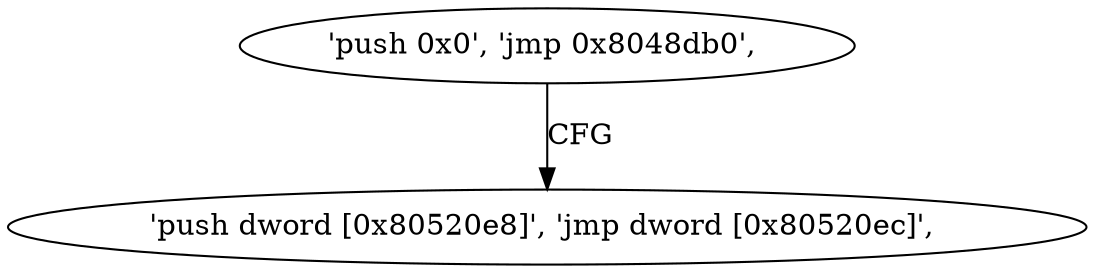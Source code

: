 digraph "func" {
"134516166" [label = "'push 0x0', 'jmp 0x8048db0', " ]
"134516144" [label = "'push dword [0x80520e8]', 'jmp dword [0x80520ec]', " ]
"134516166" -> "134516144" [ label = "CFG" ]
}
